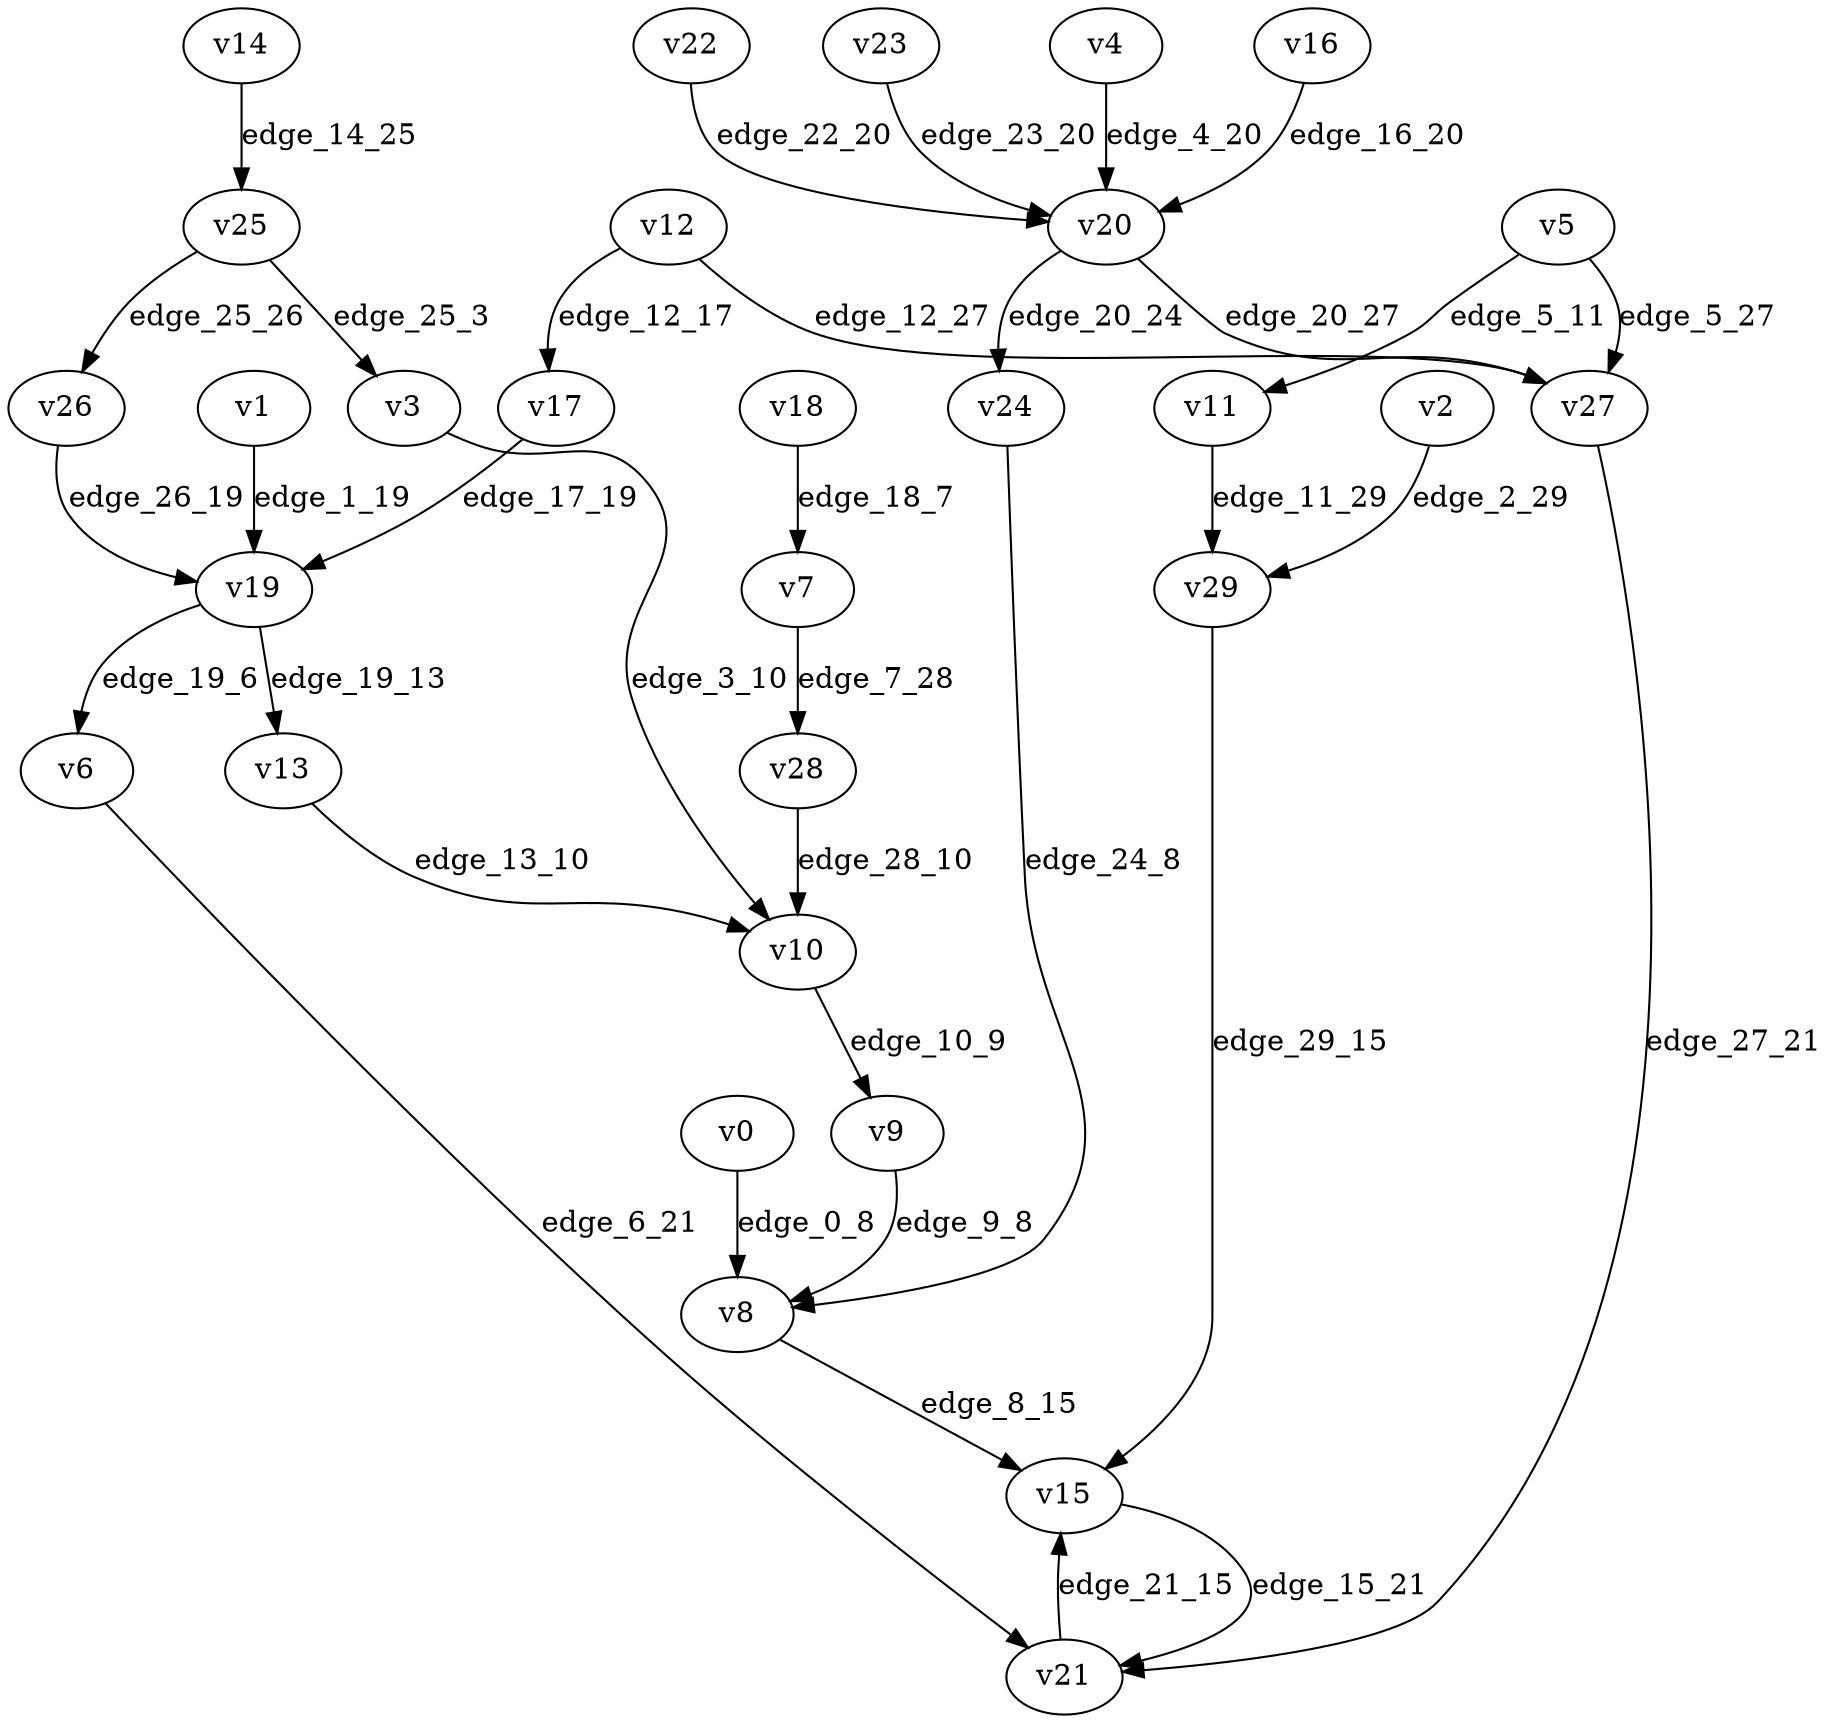 digraph G {
    // Stochastic discounted game

    v0 [name="v0", player=0];
    v1 [name="v1", player=0];
    v2 [name="v2", player=1];
    v3 [name="v3", player=1];
    v4 [name="v4", player=0];
    v5 [name="v5", player=-1];
    v6 [name="v6", player=0];
    v7 [name="v7", player=-1];
    v8 [name="v8", player=-1];
    v9 [name="v9", player=0];
    v10 [name="v10", player=-1];
    v11 [name="v11", player=0];
    v12 [name="v12", player=-1];
    v13 [name="v13", player=1];
    v14 [name="v14", player=1];
    v15 [name="v15", player=1];
    v16 [name="v16", player=1];
    v17 [name="v17", player=1];
    v18 [name="v18", player=1];
    v19 [name="v19", player=-1];
    v20 [name="v20", player=-1];
    v21 [name="v21", player=-1];
    v22 [name="v22", player=0];
    v23 [name="v23", player=0];
    v24 [name="v24", player=1];
    v25 [name="v25", player=-1];
    v26 [name="v26", player=0];
    v27 [name="v27", player=0];
    v28 [name="v28", player=1];
    v29 [name="v29", player=-1];

    v0 -> v8 [label="edge_0_8", weight=6.126548, discount=0.313721];
    v1 -> v19 [label="edge_1_19", weight=6.726604, discount=0.333134];
    v2 -> v29 [label="edge_2_29", weight=2.629884, discount=0.716205];
    v3 -> v10 [label="edge_3_10", weight=-4.935624, discount=0.238672];
    v4 -> v20 [label="edge_4_20", weight=7.398874, discount=0.688366];
    v5 -> v27 [label="edge_5_27", probability=0.627925];
    v5 -> v11 [label="edge_5_11", probability=0.372075];
    v6 -> v21 [label="edge_6_21", weight=-7.101959, discount=0.815577];
    v7 -> v28 [label="edge_7_28", probability=1.000000];
    v8 -> v15 [label="edge_8_15", probability=1.000000];
    v9 -> v8 [label="edge_9_8", weight=-2.528455, discount=0.183471];
    v10 -> v9 [label="edge_10_9", probability=1.000000];
    v11 -> v29 [label="edge_11_29", weight=7.824263, discount=0.796937];
    v12 -> v27 [label="edge_12_27", probability=0.545588];
    v12 -> v17 [label="edge_12_17", probability=0.454412];
    v13 -> v10 [label="edge_13_10", weight=-8.751300, discount=0.539483];
    v14 -> v25 [label="edge_14_25", weight=3.497424, discount=0.171793];
    v15 -> v21 [label="edge_15_21", weight=-1.252824, discount=0.820145];
    v16 -> v20 [label="edge_16_20", weight=4.178616, discount=0.362853];
    v17 -> v19 [label="edge_17_19", weight=4.348714, discount=0.641509];
    v18 -> v7 [label="edge_18_7", weight=1.958407, discount=0.677591];
    v19 -> v6 [label="edge_19_6", probability=0.631609];
    v19 -> v13 [label="edge_19_13", probability=0.368391];
    v20 -> v24 [label="edge_20_24", probability=0.456858];
    v20 -> v27 [label="edge_20_27", probability=0.543142];
    v21 -> v15 [label="edge_21_15", probability=1.000000];
    v22 -> v20 [label="edge_22_20", weight=-9.818623, discount=0.437748];
    v23 -> v20 [label="edge_23_20", weight=-2.214369, discount=0.550282];
    v24 -> v8 [label="edge_24_8", weight=-9.206852, discount=0.371581];
    v25 -> v3 [label="edge_25_3", probability=0.423520];
    v25 -> v26 [label="edge_25_26", probability=0.576480];
    v26 -> v19 [label="edge_26_19", weight=1.103352, discount=0.379620];
    v27 -> v21 [label="edge_27_21", weight=0.005863, discount=0.714825];
    v28 -> v10 [label="edge_28_10", weight=7.245998, discount=0.225230];
    v29 -> v15 [label="edge_29_15", probability=1.000000];
}